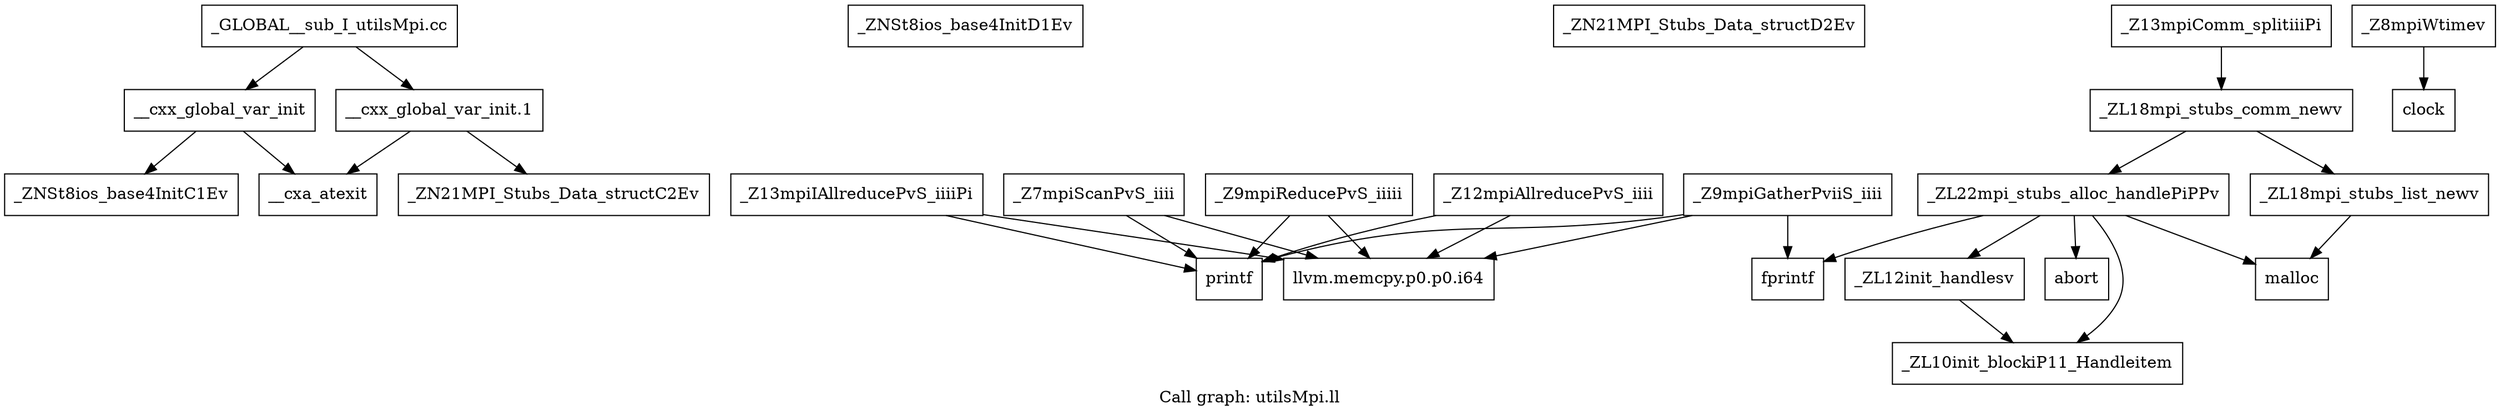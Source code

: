 digraph "Call graph: utilsMpi.ll" {
	label="Call graph: utilsMpi.ll";

	Node0x56283d210700 [shape=record,label="{__cxx_global_var_init}"];
	Node0x56283d210700 -> Node0x56283d218d50;
	Node0x56283d210700 -> Node0x56283d2086d0;
	Node0x56283d218d50 [shape=record,label="{_ZNSt8ios_base4InitC1Ev}"];
	Node0x56283d208e30 [shape=record,label="{_ZNSt8ios_base4InitD1Ev}"];
	Node0x56283d2086d0 [shape=record,label="{__cxa_atexit}"];
	Node0x56283d20af00 [shape=record,label="{__cxx_global_var_init.1}"];
	Node0x56283d20af00 -> Node0x56283d20cbd0;
	Node0x56283d20af00 -> Node0x56283d2086d0;
	Node0x56283d20cbd0 [shape=record,label="{_ZN21MPI_Stubs_Data_structC2Ev}"];
	Node0x56283d210490 [shape=record,label="{_ZN21MPI_Stubs_Data_structD2Ev}"];
	Node0x56283d210f20 [shape=record,label="{_Z9mpiReducePvS_iiiii}"];
	Node0x56283d210f20 -> Node0x56283d212410;
	Node0x56283d210f20 -> Node0x56283d213580;
	Node0x56283d212410 [shape=record,label="{printf}"];
	Node0x56283d213580 [shape=record,label="{llvm.memcpy.p0.p0.i64}"];
	Node0x56283d2137d0 [shape=record,label="{_Z12mpiAllreducePvS_iiii}"];
	Node0x56283d2137d0 -> Node0x56283d212410;
	Node0x56283d2137d0 -> Node0x56283d213580;
	Node0x56283d215120 [shape=record,label="{_Z13mpiIAllreducePvS_iiiiPi}"];
	Node0x56283d215120 -> Node0x56283d212410;
	Node0x56283d215120 -> Node0x56283d213580;
	Node0x56283d216230 [shape=record,label="{_Z7mpiScanPvS_iiii}"];
	Node0x56283d216230 -> Node0x56283d212410;
	Node0x56283d216230 -> Node0x56283d213580;
	Node0x56283d219150 [shape=record,label="{_GLOBAL__sub_I_utilsMpi.cc}"];
	Node0x56283d219150 -> Node0x56283d210700;
	Node0x56283d219150 -> Node0x56283d20af00;
	Node0x56283d216710 [shape=record,label="{_Z9mpiGatherPviiS_iiii}"];
	Node0x56283d216710 -> Node0x56283d212410;
	Node0x56283d216710 -> Node0x56283d213580;
	Node0x56283d216710 -> Node0x56283d210260;
	Node0x56283d210260 [shape=record,label="{fprintf}"];
	Node0x56283d219fd0 [shape=record,label="{_Z8mpiWtimev}"];
	Node0x56283d219fd0 -> Node0x56283d21a4b0;
	Node0x56283d21a4b0 [shape=record,label="{clock}"];
	Node0x56283d21bd90 [shape=record,label="{_Z13mpiComm_splitiiiPi}"];
	Node0x56283d21bd90 -> Node0x56283d21ca00;
	Node0x56283d21ca00 [shape=record,label="{_ZL18mpi_stubs_comm_newv}"];
	Node0x56283d21ca00 -> Node0x56283d21de30;
	Node0x56283d21ca00 -> Node0x56283d21f550;
	Node0x56283d21de30 [shape=record,label="{_ZL22mpi_stubs_alloc_handlePiPPv}"];
	Node0x56283d21de30 -> Node0x56283d21fc20;
	Node0x56283d21de30 -> Node0x56283d210260;
	Node0x56283d21de30 -> Node0x56283d221e50;
	Node0x56283d21de30 -> Node0x56283d222740;
	Node0x56283d21de30 -> Node0x56283d2234a0;
	Node0x56283d21f550 [shape=record,label="{_ZL18mpi_stubs_list_newv}"];
	Node0x56283d21f550 -> Node0x56283d222740;
	Node0x56283d21fc20 [shape=record,label="{_ZL12init_handlesv}"];
	Node0x56283d21fc20 -> Node0x56283d2234a0;
	Node0x56283d221e50 [shape=record,label="{abort}"];
	Node0x56283d222740 [shape=record,label="{malloc}"];
	Node0x56283d2234a0 [shape=record,label="{_ZL10init_blockiP11_Handleitem}"];
}
